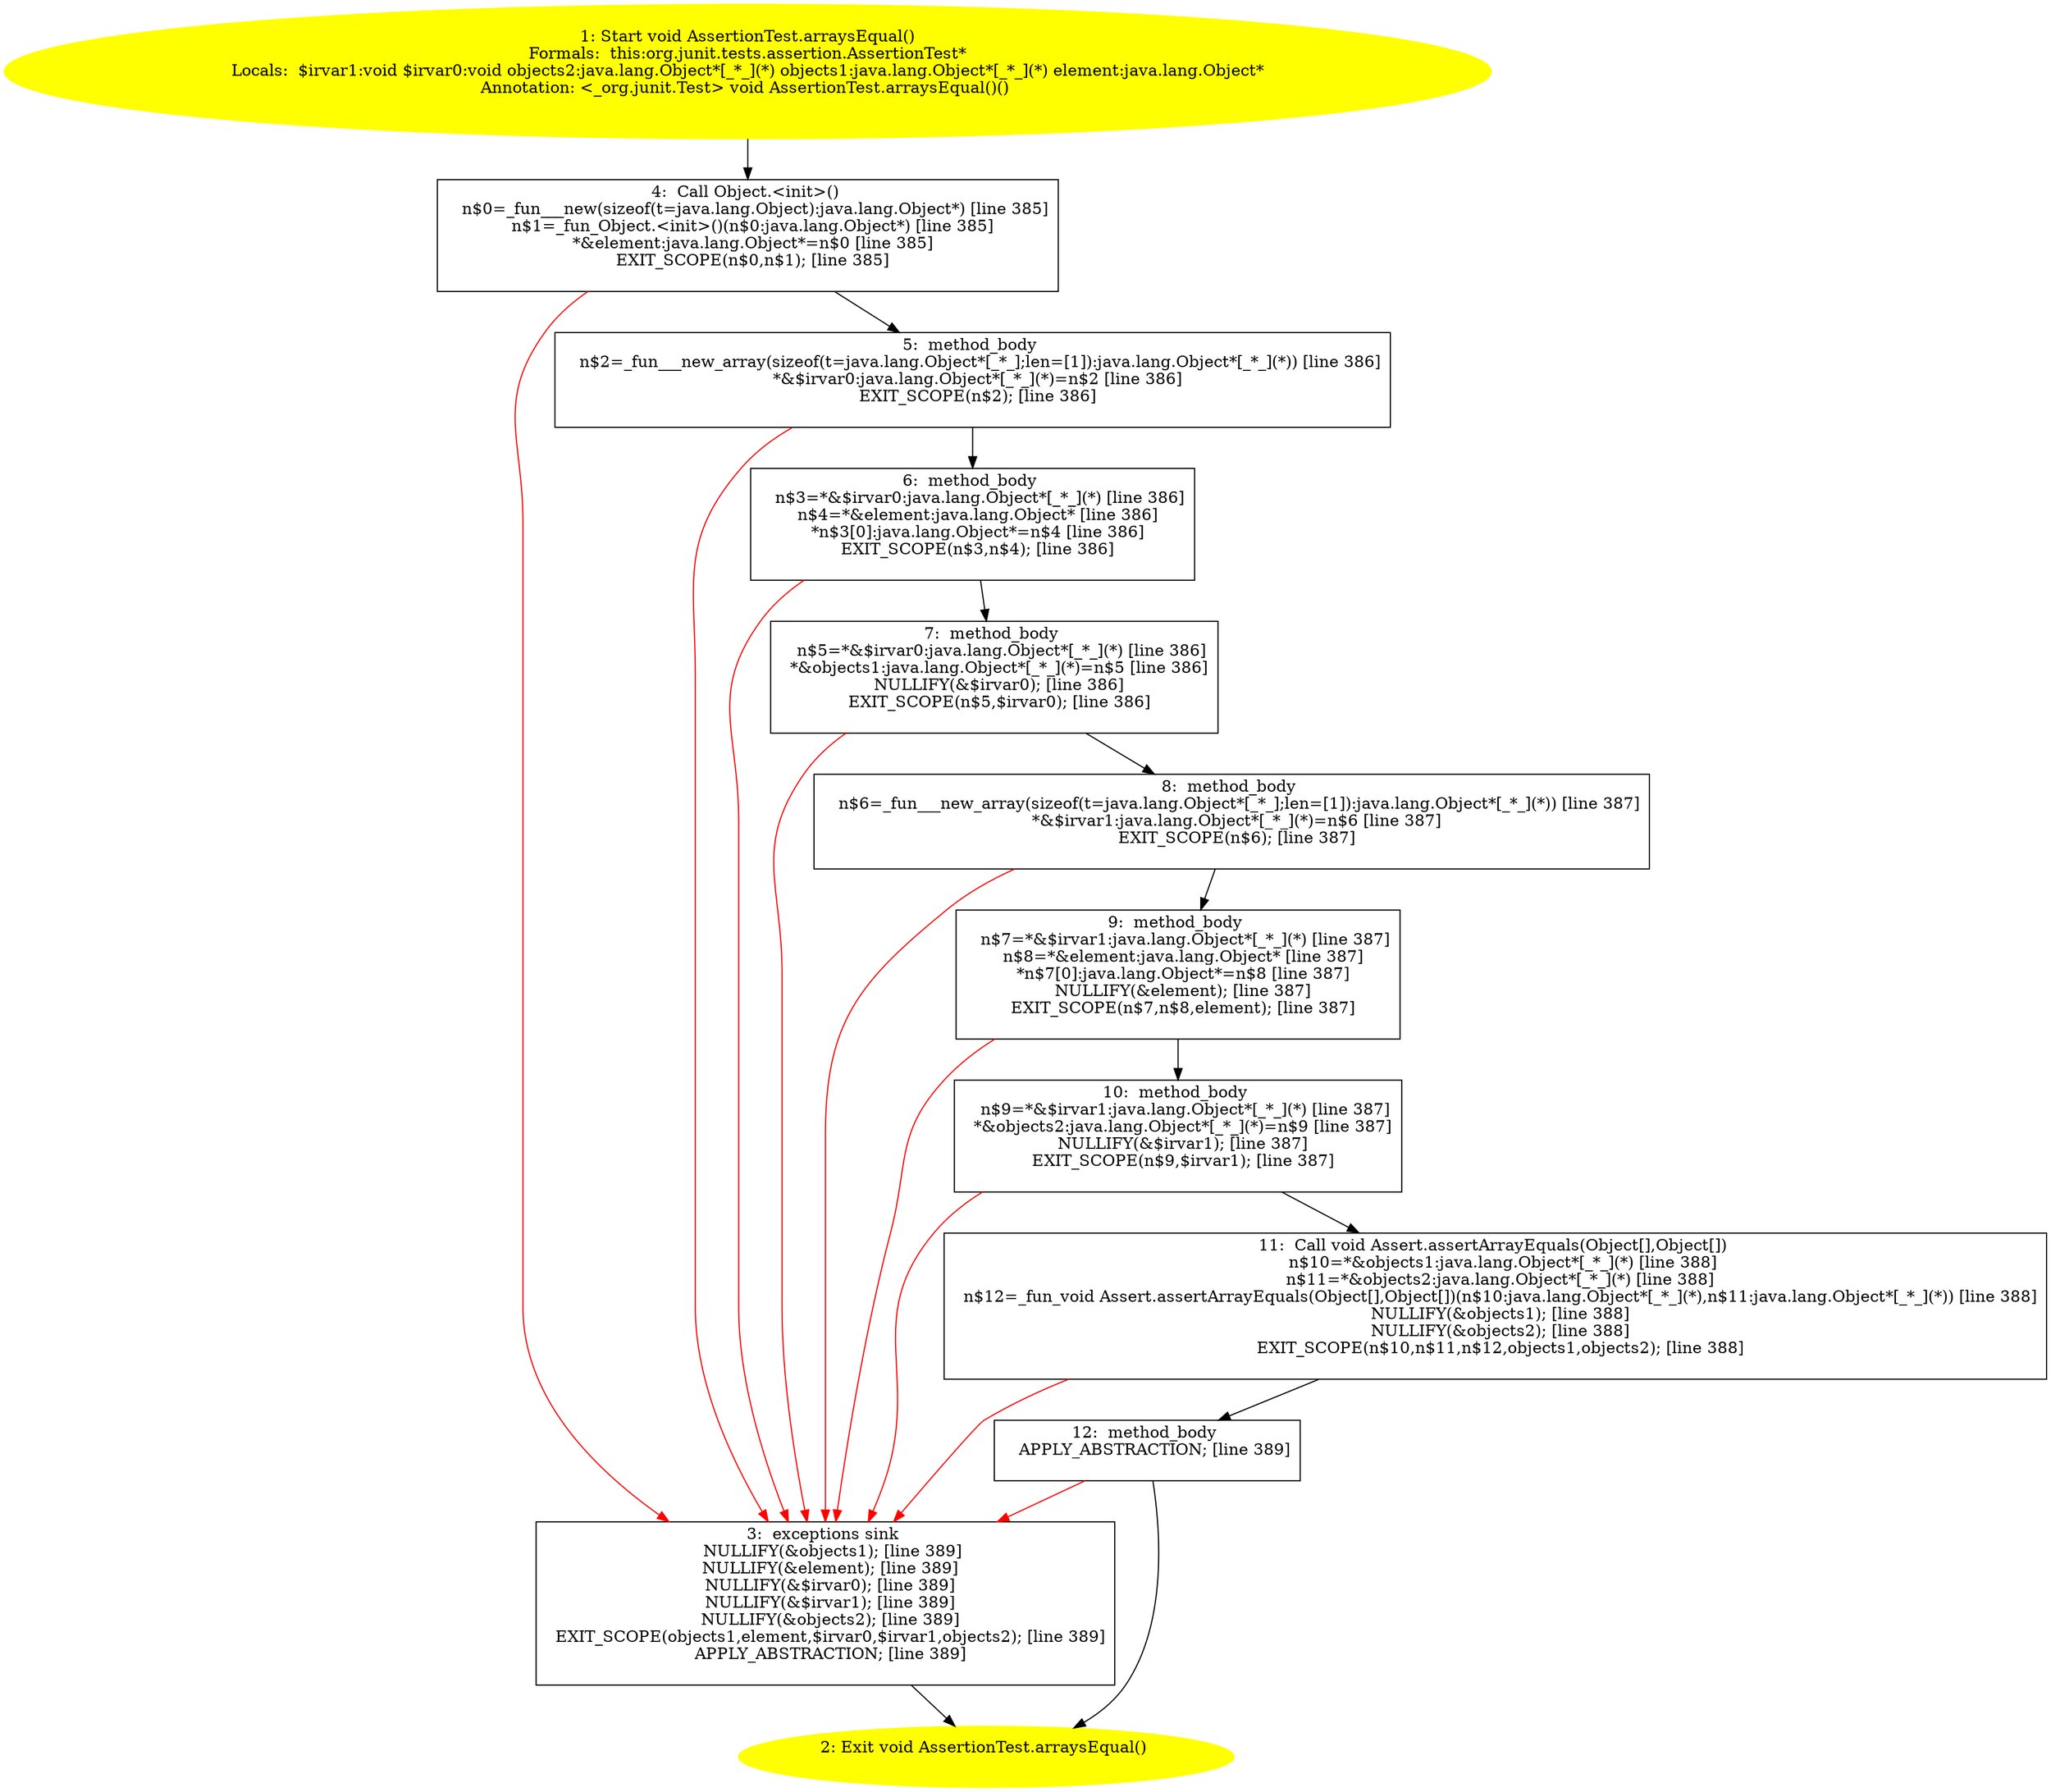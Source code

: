 /* @generated */
digraph cfg {
"org.junit.tests.assertion.AssertionTest.arraysEqual():void.86a0cf099e41100912e064ed8cca30e8_1" [label="1: Start void AssertionTest.arraysEqual()\nFormals:  this:org.junit.tests.assertion.AssertionTest*\nLocals:  $irvar1:void $irvar0:void objects2:java.lang.Object*[_*_](*) objects1:java.lang.Object*[_*_](*) element:java.lang.Object*\nAnnotation: <_org.junit.Test> void AssertionTest.arraysEqual()() \n  " color=yellow style=filled]
	

	 "org.junit.tests.assertion.AssertionTest.arraysEqual():void.86a0cf099e41100912e064ed8cca30e8_1" -> "org.junit.tests.assertion.AssertionTest.arraysEqual():void.86a0cf099e41100912e064ed8cca30e8_4" ;
"org.junit.tests.assertion.AssertionTest.arraysEqual():void.86a0cf099e41100912e064ed8cca30e8_2" [label="2: Exit void AssertionTest.arraysEqual() \n  " color=yellow style=filled]
	

"org.junit.tests.assertion.AssertionTest.arraysEqual():void.86a0cf099e41100912e064ed8cca30e8_3" [label="3:  exceptions sink \n   NULLIFY(&objects1); [line 389]\n  NULLIFY(&element); [line 389]\n  NULLIFY(&$irvar0); [line 389]\n  NULLIFY(&$irvar1); [line 389]\n  NULLIFY(&objects2); [line 389]\n  EXIT_SCOPE(objects1,element,$irvar0,$irvar1,objects2); [line 389]\n  APPLY_ABSTRACTION; [line 389]\n " shape="box"]
	

	 "org.junit.tests.assertion.AssertionTest.arraysEqual():void.86a0cf099e41100912e064ed8cca30e8_3" -> "org.junit.tests.assertion.AssertionTest.arraysEqual():void.86a0cf099e41100912e064ed8cca30e8_2" ;
"org.junit.tests.assertion.AssertionTest.arraysEqual():void.86a0cf099e41100912e064ed8cca30e8_4" [label="4:  Call Object.<init>() \n   n$0=_fun___new(sizeof(t=java.lang.Object):java.lang.Object*) [line 385]\n  n$1=_fun_Object.<init>()(n$0:java.lang.Object*) [line 385]\n  *&element:java.lang.Object*=n$0 [line 385]\n  EXIT_SCOPE(n$0,n$1); [line 385]\n " shape="box"]
	

	 "org.junit.tests.assertion.AssertionTest.arraysEqual():void.86a0cf099e41100912e064ed8cca30e8_4" -> "org.junit.tests.assertion.AssertionTest.arraysEqual():void.86a0cf099e41100912e064ed8cca30e8_5" ;
	 "org.junit.tests.assertion.AssertionTest.arraysEqual():void.86a0cf099e41100912e064ed8cca30e8_4" -> "org.junit.tests.assertion.AssertionTest.arraysEqual():void.86a0cf099e41100912e064ed8cca30e8_3" [color="red" ];
"org.junit.tests.assertion.AssertionTest.arraysEqual():void.86a0cf099e41100912e064ed8cca30e8_5" [label="5:  method_body \n   n$2=_fun___new_array(sizeof(t=java.lang.Object*[_*_];len=[1]):java.lang.Object*[_*_](*)) [line 386]\n  *&$irvar0:java.lang.Object*[_*_](*)=n$2 [line 386]\n  EXIT_SCOPE(n$2); [line 386]\n " shape="box"]
	

	 "org.junit.tests.assertion.AssertionTest.arraysEqual():void.86a0cf099e41100912e064ed8cca30e8_5" -> "org.junit.tests.assertion.AssertionTest.arraysEqual():void.86a0cf099e41100912e064ed8cca30e8_6" ;
	 "org.junit.tests.assertion.AssertionTest.arraysEqual():void.86a0cf099e41100912e064ed8cca30e8_5" -> "org.junit.tests.assertion.AssertionTest.arraysEqual():void.86a0cf099e41100912e064ed8cca30e8_3" [color="red" ];
"org.junit.tests.assertion.AssertionTest.arraysEqual():void.86a0cf099e41100912e064ed8cca30e8_6" [label="6:  method_body \n   n$3=*&$irvar0:java.lang.Object*[_*_](*) [line 386]\n  n$4=*&element:java.lang.Object* [line 386]\n  *n$3[0]:java.lang.Object*=n$4 [line 386]\n  EXIT_SCOPE(n$3,n$4); [line 386]\n " shape="box"]
	

	 "org.junit.tests.assertion.AssertionTest.arraysEqual():void.86a0cf099e41100912e064ed8cca30e8_6" -> "org.junit.tests.assertion.AssertionTest.arraysEqual():void.86a0cf099e41100912e064ed8cca30e8_7" ;
	 "org.junit.tests.assertion.AssertionTest.arraysEqual():void.86a0cf099e41100912e064ed8cca30e8_6" -> "org.junit.tests.assertion.AssertionTest.arraysEqual():void.86a0cf099e41100912e064ed8cca30e8_3" [color="red" ];
"org.junit.tests.assertion.AssertionTest.arraysEqual():void.86a0cf099e41100912e064ed8cca30e8_7" [label="7:  method_body \n   n$5=*&$irvar0:java.lang.Object*[_*_](*) [line 386]\n  *&objects1:java.lang.Object*[_*_](*)=n$5 [line 386]\n  NULLIFY(&$irvar0); [line 386]\n  EXIT_SCOPE(n$5,$irvar0); [line 386]\n " shape="box"]
	

	 "org.junit.tests.assertion.AssertionTest.arraysEqual():void.86a0cf099e41100912e064ed8cca30e8_7" -> "org.junit.tests.assertion.AssertionTest.arraysEqual():void.86a0cf099e41100912e064ed8cca30e8_8" ;
	 "org.junit.tests.assertion.AssertionTest.arraysEqual():void.86a0cf099e41100912e064ed8cca30e8_7" -> "org.junit.tests.assertion.AssertionTest.arraysEqual():void.86a0cf099e41100912e064ed8cca30e8_3" [color="red" ];
"org.junit.tests.assertion.AssertionTest.arraysEqual():void.86a0cf099e41100912e064ed8cca30e8_8" [label="8:  method_body \n   n$6=_fun___new_array(sizeof(t=java.lang.Object*[_*_];len=[1]):java.lang.Object*[_*_](*)) [line 387]\n  *&$irvar1:java.lang.Object*[_*_](*)=n$6 [line 387]\n  EXIT_SCOPE(n$6); [line 387]\n " shape="box"]
	

	 "org.junit.tests.assertion.AssertionTest.arraysEqual():void.86a0cf099e41100912e064ed8cca30e8_8" -> "org.junit.tests.assertion.AssertionTest.arraysEqual():void.86a0cf099e41100912e064ed8cca30e8_9" ;
	 "org.junit.tests.assertion.AssertionTest.arraysEqual():void.86a0cf099e41100912e064ed8cca30e8_8" -> "org.junit.tests.assertion.AssertionTest.arraysEqual():void.86a0cf099e41100912e064ed8cca30e8_3" [color="red" ];
"org.junit.tests.assertion.AssertionTest.arraysEqual():void.86a0cf099e41100912e064ed8cca30e8_9" [label="9:  method_body \n   n$7=*&$irvar1:java.lang.Object*[_*_](*) [line 387]\n  n$8=*&element:java.lang.Object* [line 387]\n  *n$7[0]:java.lang.Object*=n$8 [line 387]\n  NULLIFY(&element); [line 387]\n  EXIT_SCOPE(n$7,n$8,element); [line 387]\n " shape="box"]
	

	 "org.junit.tests.assertion.AssertionTest.arraysEqual():void.86a0cf099e41100912e064ed8cca30e8_9" -> "org.junit.tests.assertion.AssertionTest.arraysEqual():void.86a0cf099e41100912e064ed8cca30e8_10" ;
	 "org.junit.tests.assertion.AssertionTest.arraysEqual():void.86a0cf099e41100912e064ed8cca30e8_9" -> "org.junit.tests.assertion.AssertionTest.arraysEqual():void.86a0cf099e41100912e064ed8cca30e8_3" [color="red" ];
"org.junit.tests.assertion.AssertionTest.arraysEqual():void.86a0cf099e41100912e064ed8cca30e8_10" [label="10:  method_body \n   n$9=*&$irvar1:java.lang.Object*[_*_](*) [line 387]\n  *&objects2:java.lang.Object*[_*_](*)=n$9 [line 387]\n  NULLIFY(&$irvar1); [line 387]\n  EXIT_SCOPE(n$9,$irvar1); [line 387]\n " shape="box"]
	

	 "org.junit.tests.assertion.AssertionTest.arraysEqual():void.86a0cf099e41100912e064ed8cca30e8_10" -> "org.junit.tests.assertion.AssertionTest.arraysEqual():void.86a0cf099e41100912e064ed8cca30e8_11" ;
	 "org.junit.tests.assertion.AssertionTest.arraysEqual():void.86a0cf099e41100912e064ed8cca30e8_10" -> "org.junit.tests.assertion.AssertionTest.arraysEqual():void.86a0cf099e41100912e064ed8cca30e8_3" [color="red" ];
"org.junit.tests.assertion.AssertionTest.arraysEqual():void.86a0cf099e41100912e064ed8cca30e8_11" [label="11:  Call void Assert.assertArrayEquals(Object[],Object[]) \n   n$10=*&objects1:java.lang.Object*[_*_](*) [line 388]\n  n$11=*&objects2:java.lang.Object*[_*_](*) [line 388]\n  n$12=_fun_void Assert.assertArrayEquals(Object[],Object[])(n$10:java.lang.Object*[_*_](*),n$11:java.lang.Object*[_*_](*)) [line 388]\n  NULLIFY(&objects1); [line 388]\n  NULLIFY(&objects2); [line 388]\n  EXIT_SCOPE(n$10,n$11,n$12,objects1,objects2); [line 388]\n " shape="box"]
	

	 "org.junit.tests.assertion.AssertionTest.arraysEqual():void.86a0cf099e41100912e064ed8cca30e8_11" -> "org.junit.tests.assertion.AssertionTest.arraysEqual():void.86a0cf099e41100912e064ed8cca30e8_12" ;
	 "org.junit.tests.assertion.AssertionTest.arraysEqual():void.86a0cf099e41100912e064ed8cca30e8_11" -> "org.junit.tests.assertion.AssertionTest.arraysEqual():void.86a0cf099e41100912e064ed8cca30e8_3" [color="red" ];
"org.junit.tests.assertion.AssertionTest.arraysEqual():void.86a0cf099e41100912e064ed8cca30e8_12" [label="12:  method_body \n   APPLY_ABSTRACTION; [line 389]\n " shape="box"]
	

	 "org.junit.tests.assertion.AssertionTest.arraysEqual():void.86a0cf099e41100912e064ed8cca30e8_12" -> "org.junit.tests.assertion.AssertionTest.arraysEqual():void.86a0cf099e41100912e064ed8cca30e8_2" ;
	 "org.junit.tests.assertion.AssertionTest.arraysEqual():void.86a0cf099e41100912e064ed8cca30e8_12" -> "org.junit.tests.assertion.AssertionTest.arraysEqual():void.86a0cf099e41100912e064ed8cca30e8_3" [color="red" ];
}

